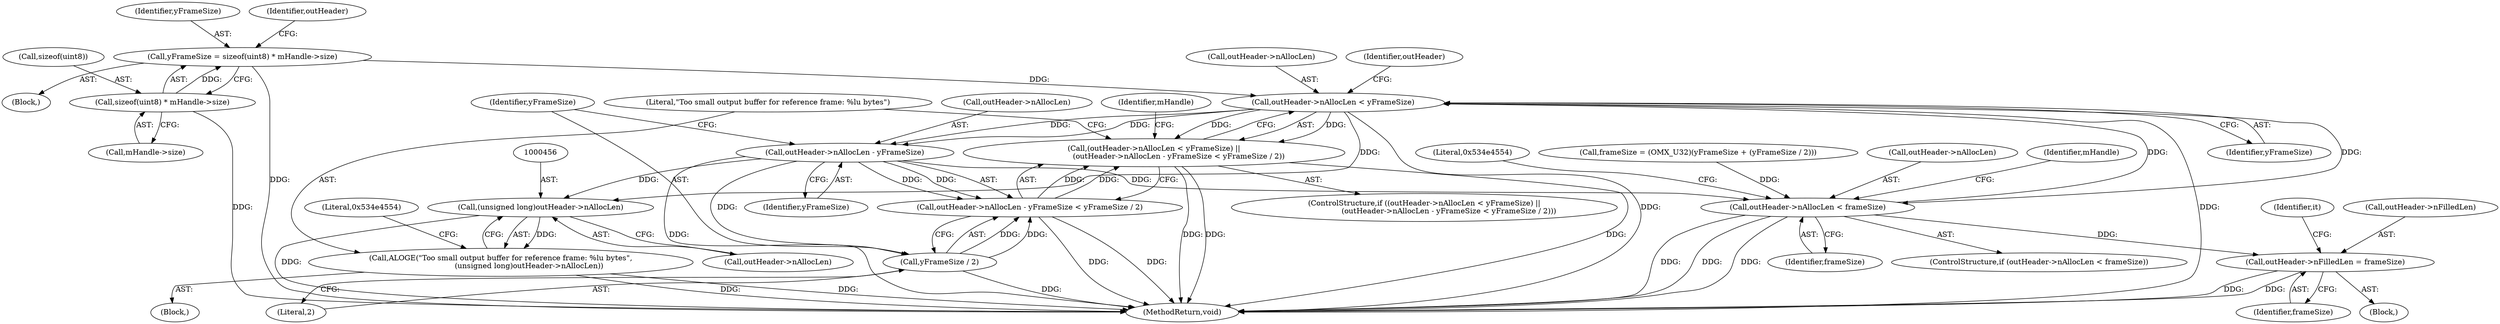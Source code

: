 digraph "0_Android_c48ef757cc50906e8726a3bebc3b60716292cdba@API" {
"1000428" [label="(Call,yFrameSize = sizeof(uint8) * mHandle->size)"];
"1000430" [label="(Call,sizeof(uint8) * mHandle->size)"];
"1000438" [label="(Call,outHeader->nAllocLen < yFrameSize)"];
"1000437" [label="(Call,(outHeader->nAllocLen < yFrameSize) ||\n                     (outHeader->nAllocLen - yFrameSize < yFrameSize / 2))"];
"1000444" [label="(Call,outHeader->nAllocLen - yFrameSize)"];
"1000443" [label="(Call,outHeader->nAllocLen - yFrameSize < yFrameSize / 2)"];
"1000449" [label="(Call,yFrameSize / 2)"];
"1000455" [label="(Call,(unsigned long)outHeader->nAllocLen)"];
"1000453" [label="(Call,ALOGE(\"Too small output buffer for reference frame: %lu bytes\",\n                        (unsigned long)outHeader->nAllocLen))"];
"1000558" [label="(Call,outHeader->nAllocLen < frameSize)"];
"1000676" [label="(Call,outHeader->nFilledLen = frameSize)"];
"1000439" [label="(Call,outHeader->nAllocLen)"];
"1000438" [label="(Call,outHeader->nAllocLen < yFrameSize)"];
"1000446" [label="(Identifier,outHeader)"];
"1000414" [label="(Block,)"];
"1000562" [label="(Identifier,frameSize)"];
"1000676" [label="(Call,outHeader->nFilledLen = frameSize)"];
"1000565" [label="(Literal,0x534e4554)"];
"1000455" [label="(Call,(unsigned long)outHeader->nAllocLen)"];
"1000548" [label="(Call,frameSize = (OMX_U32)(yFrameSize + (yFrameSize / 2)))"];
"1000683" [label="(Identifier,it)"];
"1000436" [label="(ControlStructure,if ((outHeader->nAllocLen < yFrameSize) ||\n                     (outHeader->nAllocLen - yFrameSize < yFrameSize / 2)))"];
"1000559" [label="(Call,outHeader->nAllocLen)"];
"1000558" [label="(Call,outHeader->nAllocLen < frameSize)"];
"1000444" [label="(Call,outHeader->nAllocLen - yFrameSize)"];
"1000445" [label="(Call,outHeader->nAllocLen)"];
"1000680" [label="(Identifier,frameSize)"];
"1000451" [label="(Literal,2)"];
"1000457" [label="(Call,outHeader->nAllocLen)"];
"1000428" [label="(Call,yFrameSize = sizeof(uint8) * mHandle->size)"];
"1000473" [label="(Identifier,mHandle)"];
"1000557" [label="(ControlStructure,if (outHeader->nAllocLen < frameSize))"];
"1000449" [label="(Call,yFrameSize / 2)"];
"1000433" [label="(Call,mHandle->size)"];
"1000454" [label="(Literal,\"Too small output buffer for reference frame: %lu bytes\")"];
"1000677" [label="(Call,outHeader->nFilledLen)"];
"1000717" [label="(MethodReturn,void)"];
"1000452" [label="(Block,)"];
"1000581" [label="(Identifier,mHandle)"];
"1000437" [label="(Call,(outHeader->nAllocLen < yFrameSize) ||\n                     (outHeader->nAllocLen - yFrameSize < yFrameSize / 2))"];
"1000450" [label="(Identifier,yFrameSize)"];
"1000442" [label="(Identifier,yFrameSize)"];
"1000453" [label="(Call,ALOGE(\"Too small output buffer for reference frame: %lu bytes\",\n                        (unsigned long)outHeader->nAllocLen))"];
"1000430" [label="(Call,sizeof(uint8) * mHandle->size)"];
"1000461" [label="(Literal,0x534e4554)"];
"1000431" [label="(Call,sizeof(uint8))"];
"1000429" [label="(Identifier,yFrameSize)"];
"1000129" [label="(Block,)"];
"1000443" [label="(Call,outHeader->nAllocLen - yFrameSize < yFrameSize / 2)"];
"1000448" [label="(Identifier,yFrameSize)"];
"1000440" [label="(Identifier,outHeader)"];
"1000428" -> "1000414"  [label="AST: "];
"1000428" -> "1000430"  [label="CFG: "];
"1000429" -> "1000428"  [label="AST: "];
"1000430" -> "1000428"  [label="AST: "];
"1000440" -> "1000428"  [label="CFG: "];
"1000428" -> "1000717"  [label="DDG: "];
"1000430" -> "1000428"  [label="DDG: "];
"1000428" -> "1000438"  [label="DDG: "];
"1000430" -> "1000433"  [label="CFG: "];
"1000431" -> "1000430"  [label="AST: "];
"1000433" -> "1000430"  [label="AST: "];
"1000430" -> "1000717"  [label="DDG: "];
"1000438" -> "1000437"  [label="AST: "];
"1000438" -> "1000442"  [label="CFG: "];
"1000439" -> "1000438"  [label="AST: "];
"1000442" -> "1000438"  [label="AST: "];
"1000446" -> "1000438"  [label="CFG: "];
"1000437" -> "1000438"  [label="CFG: "];
"1000438" -> "1000717"  [label="DDG: "];
"1000438" -> "1000717"  [label="DDG: "];
"1000438" -> "1000437"  [label="DDG: "];
"1000438" -> "1000437"  [label="DDG: "];
"1000558" -> "1000438"  [label="DDG: "];
"1000438" -> "1000444"  [label="DDG: "];
"1000438" -> "1000444"  [label="DDG: "];
"1000438" -> "1000455"  [label="DDG: "];
"1000438" -> "1000558"  [label="DDG: "];
"1000437" -> "1000436"  [label="AST: "];
"1000437" -> "1000443"  [label="CFG: "];
"1000443" -> "1000437"  [label="AST: "];
"1000454" -> "1000437"  [label="CFG: "];
"1000473" -> "1000437"  [label="CFG: "];
"1000437" -> "1000717"  [label="DDG: "];
"1000437" -> "1000717"  [label="DDG: "];
"1000437" -> "1000717"  [label="DDG: "];
"1000443" -> "1000437"  [label="DDG: "];
"1000443" -> "1000437"  [label="DDG: "];
"1000444" -> "1000443"  [label="AST: "];
"1000444" -> "1000448"  [label="CFG: "];
"1000445" -> "1000444"  [label="AST: "];
"1000448" -> "1000444"  [label="AST: "];
"1000450" -> "1000444"  [label="CFG: "];
"1000444" -> "1000717"  [label="DDG: "];
"1000444" -> "1000443"  [label="DDG: "];
"1000444" -> "1000443"  [label="DDG: "];
"1000444" -> "1000449"  [label="DDG: "];
"1000444" -> "1000455"  [label="DDG: "];
"1000444" -> "1000558"  [label="DDG: "];
"1000443" -> "1000449"  [label="CFG: "];
"1000449" -> "1000443"  [label="AST: "];
"1000443" -> "1000717"  [label="DDG: "];
"1000443" -> "1000717"  [label="DDG: "];
"1000449" -> "1000443"  [label="DDG: "];
"1000449" -> "1000443"  [label="DDG: "];
"1000449" -> "1000451"  [label="CFG: "];
"1000450" -> "1000449"  [label="AST: "];
"1000451" -> "1000449"  [label="AST: "];
"1000449" -> "1000717"  [label="DDG: "];
"1000455" -> "1000453"  [label="AST: "];
"1000455" -> "1000457"  [label="CFG: "];
"1000456" -> "1000455"  [label="AST: "];
"1000457" -> "1000455"  [label="AST: "];
"1000453" -> "1000455"  [label="CFG: "];
"1000455" -> "1000717"  [label="DDG: "];
"1000455" -> "1000453"  [label="DDG: "];
"1000453" -> "1000452"  [label="AST: "];
"1000454" -> "1000453"  [label="AST: "];
"1000461" -> "1000453"  [label="CFG: "];
"1000453" -> "1000717"  [label="DDG: "];
"1000453" -> "1000717"  [label="DDG: "];
"1000558" -> "1000557"  [label="AST: "];
"1000558" -> "1000562"  [label="CFG: "];
"1000559" -> "1000558"  [label="AST: "];
"1000562" -> "1000558"  [label="AST: "];
"1000565" -> "1000558"  [label="CFG: "];
"1000581" -> "1000558"  [label="CFG: "];
"1000558" -> "1000717"  [label="DDG: "];
"1000558" -> "1000717"  [label="DDG: "];
"1000558" -> "1000717"  [label="DDG: "];
"1000548" -> "1000558"  [label="DDG: "];
"1000558" -> "1000676"  [label="DDG: "];
"1000676" -> "1000129"  [label="AST: "];
"1000676" -> "1000680"  [label="CFG: "];
"1000677" -> "1000676"  [label="AST: "];
"1000680" -> "1000676"  [label="AST: "];
"1000683" -> "1000676"  [label="CFG: "];
"1000676" -> "1000717"  [label="DDG: "];
"1000676" -> "1000717"  [label="DDG: "];
}
